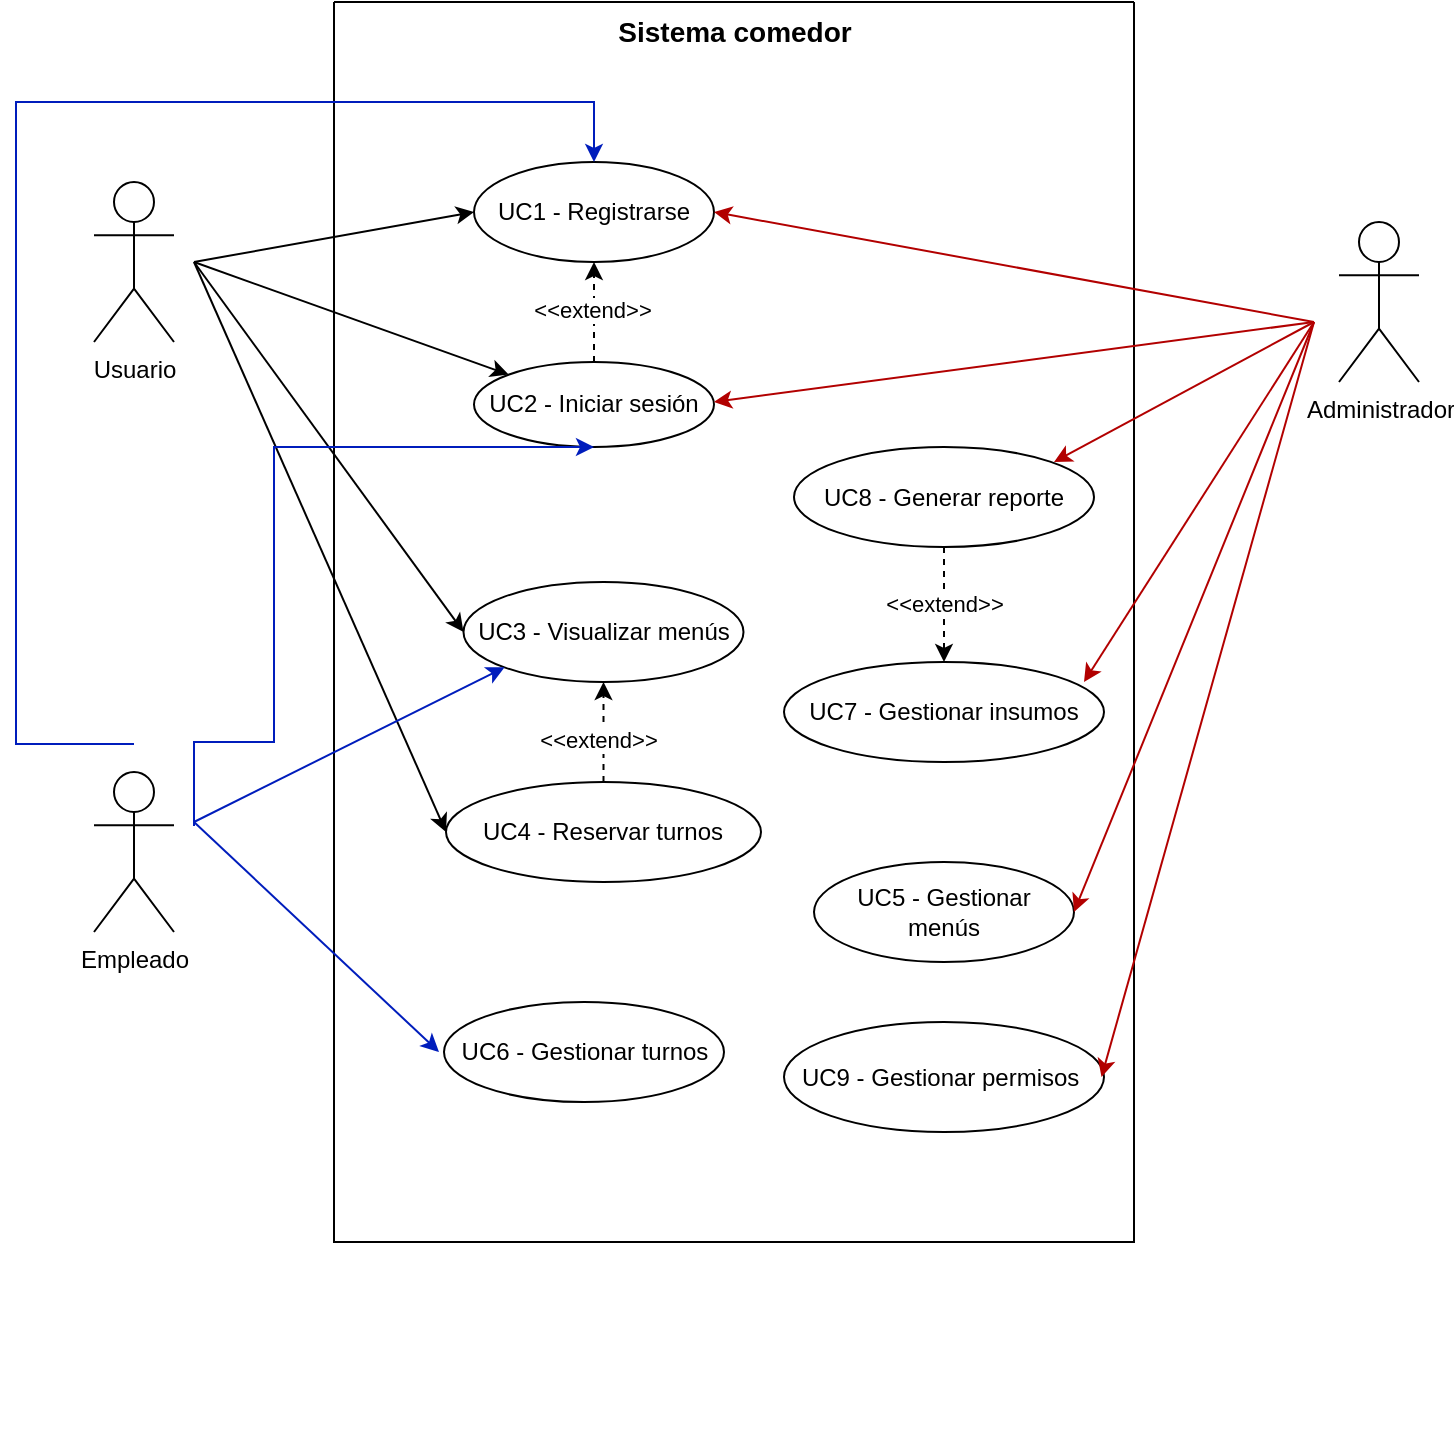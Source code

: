 <mxfile version="27.1.1">
  <diagram name="Página-1" id="jq7HI8CVDHn9WGw6h6wu">
    <mxGraphModel dx="872" dy="455" grid="1" gridSize="10" guides="1" tooltips="1" connect="1" arrows="1" fold="1" page="1" pageScale="1" pageWidth="827" pageHeight="1169" math="0" shadow="0">
      <root>
        <mxCell id="0" />
        <mxCell id="1" parent="0" />
        <mxCell id="BC-XKy0KTJKj_sj_Hdzs-36" style="rounded=0;orthogonalLoop=1;jettySize=auto;html=1;entryX=0;entryY=0.5;entryDx=0;entryDy=0;" parent="1" target="BC-XKy0KTJKj_sj_Hdzs-17" edge="1">
          <mxGeometry relative="1" as="geometry">
            <mxPoint x="130" y="250" as="sourcePoint" />
          </mxGeometry>
        </mxCell>
        <mxCell id="BC-XKy0KTJKj_sj_Hdzs-1" value="Usuario" style="shape=umlActor;verticalLabelPosition=bottom;verticalAlign=top;html=1;outlineConnect=0;" parent="1" vertex="1">
          <mxGeometry x="80" y="210" width="40" height="80" as="geometry" />
        </mxCell>
        <mxCell id="BC-XKy0KTJKj_sj_Hdzs-3" value="Empleado" style="shape=umlActor;verticalLabelPosition=bottom;verticalAlign=top;html=1;outlineConnect=0;" parent="1" vertex="1">
          <mxGeometry x="80" y="505" width="40" height="80" as="geometry" />
        </mxCell>
        <mxCell id="BC-XKy0KTJKj_sj_Hdzs-4" value="Administrador" style="shape=umlActor;verticalLabelPosition=bottom;verticalAlign=top;html=1;outlineConnect=0;" parent="1" vertex="1">
          <mxGeometry x="702.5" y="230" width="40" height="80" as="geometry" />
        </mxCell>
        <mxCell id="BC-XKy0KTJKj_sj_Hdzs-33" value="" style="group" parent="1" vertex="1" connectable="0">
          <mxGeometry x="200" y="120" width="400" height="720" as="geometry" />
        </mxCell>
        <mxCell id="BC-XKy0KTJKj_sj_Hdzs-31" value="" style="swimlane;startSize=0;" parent="BC-XKy0KTJKj_sj_Hdzs-33" vertex="1">
          <mxGeometry width="400" height="620" as="geometry">
            <mxRectangle x="420" y="60" width="50" height="40" as="alternateBounds" />
          </mxGeometry>
        </mxCell>
        <mxCell id="BC-XKy0KTJKj_sj_Hdzs-32" value="&lt;b&gt;&lt;font style=&quot;font-size: 14px;&quot;&gt;Sistema comedor&lt;/font&gt;&lt;/b&gt;" style="text;html=1;align=center;verticalAlign=middle;resizable=0;points=[];autosize=1;strokeColor=none;fillColor=none;" parent="BC-XKy0KTJKj_sj_Hdzs-31" vertex="1">
          <mxGeometry x="130.001" width="140" height="30" as="geometry" />
        </mxCell>
        <mxCell id="BC-XKy0KTJKj_sj_Hdzs-18" value="" style="group" parent="BC-XKy0KTJKj_sj_Hdzs-31" vertex="1" connectable="0">
          <mxGeometry x="70" y="80" width="120" height="50" as="geometry" />
        </mxCell>
        <mxCell id="BC-XKy0KTJKj_sj_Hdzs-17" value="" style="ellipse;whiteSpace=wrap;html=1;" parent="BC-XKy0KTJKj_sj_Hdzs-18" vertex="1">
          <mxGeometry width="120" height="50" as="geometry" />
        </mxCell>
        <mxCell id="BC-XKy0KTJKj_sj_Hdzs-7" value="UC1 - Registrarse" style="text;html=1;align=center;verticalAlign=middle;whiteSpace=wrap;rounded=0;" parent="BC-XKy0KTJKj_sj_Hdzs-18" vertex="1">
          <mxGeometry x="5" y="10" width="110" height="30" as="geometry" />
        </mxCell>
        <mxCell id="BC-XKy0KTJKj_sj_Hdzs-20" value="" style="group" parent="BC-XKy0KTJKj_sj_Hdzs-31" vertex="1" connectable="0">
          <mxGeometry x="65" y="180" width="130" height="42.5" as="geometry" />
        </mxCell>
        <mxCell id="BC-XKy0KTJKj_sj_Hdzs-19" value="" style="ellipse;whiteSpace=wrap;html=1;" parent="BC-XKy0KTJKj_sj_Hdzs-20" vertex="1">
          <mxGeometry x="5" width="120" height="42.5" as="geometry" />
        </mxCell>
        <mxCell id="BC-XKy0KTJKj_sj_Hdzs-8" value="UC2 - Iniciar sesión" style="text;html=1;align=center;verticalAlign=middle;whiteSpace=wrap;rounded=0;" parent="BC-XKy0KTJKj_sj_Hdzs-20" vertex="1">
          <mxGeometry y="6.25" width="130" height="30" as="geometry" />
        </mxCell>
        <mxCell id="BC-XKy0KTJKj_sj_Hdzs-35" style="edgeStyle=orthogonalEdgeStyle;rounded=0;orthogonalLoop=1;jettySize=auto;html=1;exitX=0.5;exitY=1;exitDx=0;exitDy=0;" parent="BC-XKy0KTJKj_sj_Hdzs-20" source="BC-XKy0KTJKj_sj_Hdzs-8" target="BC-XKy0KTJKj_sj_Hdzs-8" edge="1">
          <mxGeometry relative="1" as="geometry" />
        </mxCell>
        <mxCell id="BC-XKy0KTJKj_sj_Hdzs-22" value="" style="group" parent="BC-XKy0KTJKj_sj_Hdzs-31" vertex="1" connectable="0">
          <mxGeometry x="64.75" y="290" width="140" height="50" as="geometry" />
        </mxCell>
        <mxCell id="BC-XKy0KTJKj_sj_Hdzs-21" value="" style="ellipse;whiteSpace=wrap;html=1;" parent="BC-XKy0KTJKj_sj_Hdzs-22" vertex="1">
          <mxGeometry width="140" height="50" as="geometry" />
        </mxCell>
        <mxCell id="BC-XKy0KTJKj_sj_Hdzs-9" value="UC3 - Visualizar menús" style="text;html=1;align=center;verticalAlign=middle;whiteSpace=wrap;rounded=0;" parent="BC-XKy0KTJKj_sj_Hdzs-22" vertex="1">
          <mxGeometry y="10" width="140" height="30" as="geometry" />
        </mxCell>
        <mxCell id="BC-XKy0KTJKj_sj_Hdzs-16" value="" style="group" parent="BC-XKy0KTJKj_sj_Hdzs-31" vertex="1" connectable="0">
          <mxGeometry x="56" y="390" width="157.5" height="50" as="geometry" />
        </mxCell>
        <mxCell id="BC-XKy0KTJKj_sj_Hdzs-15" value="" style="ellipse;whiteSpace=wrap;html=1;" parent="BC-XKy0KTJKj_sj_Hdzs-16" vertex="1">
          <mxGeometry width="157.5" height="50" as="geometry" />
        </mxCell>
        <mxCell id="BC-XKy0KTJKj_sj_Hdzs-10" value="UC4 - Reservar turnos" style="text;html=1;align=center;verticalAlign=middle;whiteSpace=wrap;rounded=0;" parent="BC-XKy0KTJKj_sj_Hdzs-16" vertex="1">
          <mxGeometry x="11.25" y="10" width="135" height="30" as="geometry" />
        </mxCell>
        <mxCell id="BC-XKy0KTJKj_sj_Hdzs-26" value="" style="group" parent="BC-XKy0KTJKj_sj_Hdzs-31" vertex="1" connectable="0">
          <mxGeometry x="230" y="222.5" width="150" height="50" as="geometry" />
        </mxCell>
        <mxCell id="BC-XKy0KTJKj_sj_Hdzs-25" value="" style="ellipse;whiteSpace=wrap;html=1;" parent="BC-XKy0KTJKj_sj_Hdzs-26" vertex="1">
          <mxGeometry width="150" height="50" as="geometry" />
        </mxCell>
        <mxCell id="BC-XKy0KTJKj_sj_Hdzs-14" value="UC8 - Generar reporte" style="text;html=1;align=center;verticalAlign=middle;whiteSpace=wrap;rounded=0;" parent="BC-XKy0KTJKj_sj_Hdzs-26" vertex="1">
          <mxGeometry x="10" y="10" width="130" height="30" as="geometry" />
        </mxCell>
        <mxCell id="BC-XKy0KTJKj_sj_Hdzs-30" value="" style="group" parent="BC-XKy0KTJKj_sj_Hdzs-31" vertex="1" connectable="0">
          <mxGeometry x="52.5" y="500" width="145" height="50" as="geometry" />
        </mxCell>
        <mxCell id="BC-XKy0KTJKj_sj_Hdzs-29" value="" style="ellipse;whiteSpace=wrap;html=1;" parent="BC-XKy0KTJKj_sj_Hdzs-30" vertex="1">
          <mxGeometry x="2.5" width="140" height="50" as="geometry" />
        </mxCell>
        <mxCell id="BC-XKy0KTJKj_sj_Hdzs-11" value="UC6 - Gestionar turnos" style="text;html=1;align=center;verticalAlign=middle;whiteSpace=wrap;rounded=0;" parent="BC-XKy0KTJKj_sj_Hdzs-30" vertex="1">
          <mxGeometry y="10" width="145" height="30" as="geometry" />
        </mxCell>
        <mxCell id="BC-XKy0KTJKj_sj_Hdzs-28" value="" style="group" parent="BC-XKy0KTJKj_sj_Hdzs-31" vertex="1" connectable="0">
          <mxGeometry x="240" y="430" width="130" height="50" as="geometry" />
        </mxCell>
        <mxCell id="BC-XKy0KTJKj_sj_Hdzs-27" value="" style="ellipse;whiteSpace=wrap;html=1;" parent="BC-XKy0KTJKj_sj_Hdzs-28" vertex="1">
          <mxGeometry width="130" height="50" as="geometry" />
        </mxCell>
        <mxCell id="BC-XKy0KTJKj_sj_Hdzs-12" value="UC5 - Gestionar menús" style="text;html=1;align=center;verticalAlign=middle;whiteSpace=wrap;rounded=0;" parent="BC-XKy0KTJKj_sj_Hdzs-28" vertex="1">
          <mxGeometry x="10" y="10" width="110" height="30" as="geometry" />
        </mxCell>
        <mxCell id="BC-XKy0KTJKj_sj_Hdzs-24" value="" style="group" parent="BC-XKy0KTJKj_sj_Hdzs-31" vertex="1" connectable="0">
          <mxGeometry x="225" y="330" width="160" height="50" as="geometry" />
        </mxCell>
        <mxCell id="BC-XKy0KTJKj_sj_Hdzs-23" value="" style="ellipse;whiteSpace=wrap;html=1;" parent="BC-XKy0KTJKj_sj_Hdzs-24" vertex="1">
          <mxGeometry width="160" height="50" as="geometry" />
        </mxCell>
        <mxCell id="BC-XKy0KTJKj_sj_Hdzs-13" value="UC7 - Gestionar insumos" style="text;html=1;align=center;verticalAlign=middle;whiteSpace=wrap;rounded=0;" parent="BC-XKy0KTJKj_sj_Hdzs-24" vertex="1">
          <mxGeometry x="10" y="10" width="140" height="30" as="geometry" />
        </mxCell>
        <mxCell id="BC-XKy0KTJKj_sj_Hdzs-41" style="rounded=0;orthogonalLoop=1;jettySize=auto;html=1;exitX=0.5;exitY=0;exitDx=0;exitDy=0;entryX=0.5;entryY=1;entryDx=0;entryDy=0;dashed=1;" parent="BC-XKy0KTJKj_sj_Hdzs-31" source="BC-XKy0KTJKj_sj_Hdzs-19" target="BC-XKy0KTJKj_sj_Hdzs-17" edge="1">
          <mxGeometry relative="1" as="geometry" />
        </mxCell>
        <mxCell id="BC-XKy0KTJKj_sj_Hdzs-42" value="&amp;lt;&amp;lt;extend&amp;gt;&amp;gt;" style="edgeLabel;html=1;align=center;verticalAlign=middle;resizable=0;points=[];" parent="BC-XKy0KTJKj_sj_Hdzs-41" vertex="1" connectable="0">
          <mxGeometry x="0.038" y="1" relative="1" as="geometry">
            <mxPoint as="offset" />
          </mxGeometry>
        </mxCell>
        <mxCell id="BC-XKy0KTJKj_sj_Hdzs-51" style="edgeStyle=orthogonalEdgeStyle;rounded=0;orthogonalLoop=1;jettySize=auto;html=1;exitX=0.5;exitY=0;exitDx=0;exitDy=0;entryX=0.5;entryY=1;entryDx=0;entryDy=0;dashed=1;" parent="BC-XKy0KTJKj_sj_Hdzs-31" source="BC-XKy0KTJKj_sj_Hdzs-15" target="BC-XKy0KTJKj_sj_Hdzs-21" edge="1">
          <mxGeometry relative="1" as="geometry" />
        </mxCell>
        <mxCell id="BC-XKy0KTJKj_sj_Hdzs-52" value="&amp;lt;&amp;lt;extend&amp;gt;&amp;gt;" style="edgeLabel;html=1;align=center;verticalAlign=middle;resizable=0;points=[];" parent="BC-XKy0KTJKj_sj_Hdzs-51" vertex="1" connectable="0">
          <mxGeometry x="-0.146" y="3" relative="1" as="geometry">
            <mxPoint as="offset" />
          </mxGeometry>
        </mxCell>
        <mxCell id="vFySMu_XQHvGoVWzIunK-1" style="rounded=0;orthogonalLoop=1;jettySize=auto;html=1;dashed=1;entryX=0.5;entryY=0;entryDx=0;entryDy=0;exitX=0.5;exitY=1;exitDx=0;exitDy=0;" parent="BC-XKy0KTJKj_sj_Hdzs-31" source="BC-XKy0KTJKj_sj_Hdzs-25" target="BC-XKy0KTJKj_sj_Hdzs-23" edge="1">
          <mxGeometry relative="1" as="geometry">
            <mxPoint x="305" y="280" as="sourcePoint" />
            <mxPoint x="340" y="330" as="targetPoint" />
          </mxGeometry>
        </mxCell>
        <mxCell id="vFySMu_XQHvGoVWzIunK-2" value="&amp;lt;&amp;lt;extend&amp;gt;&amp;gt;" style="edgeLabel;html=1;align=center;verticalAlign=middle;resizable=0;points=[];" parent="vFySMu_XQHvGoVWzIunK-1" vertex="1" connectable="0">
          <mxGeometry x="0.038" y="1" relative="1" as="geometry">
            <mxPoint x="-1" y="-2" as="offset" />
          </mxGeometry>
        </mxCell>
        <mxCell id="KyWbnpz00Ewh_yjpi0op-3" value="" style="group" vertex="1" connectable="0" parent="BC-XKy0KTJKj_sj_Hdzs-31">
          <mxGeometry x="225" y="510" width="160" height="55" as="geometry" />
        </mxCell>
        <mxCell id="KyWbnpz00Ewh_yjpi0op-2" value="" style="ellipse;whiteSpace=wrap;html=1;" vertex="1" parent="KyWbnpz00Ewh_yjpi0op-3">
          <mxGeometry width="160" height="55" as="geometry" />
        </mxCell>
        <mxCell id="KyWbnpz00Ewh_yjpi0op-1" value="UC9 - Gestionar permisos&amp;nbsp;" style="text;html=1;align=center;verticalAlign=middle;whiteSpace=wrap;rounded=0;" vertex="1" parent="KyWbnpz00Ewh_yjpi0op-3">
          <mxGeometry x="1.25" y="12.5" width="157.5" height="30" as="geometry" />
        </mxCell>
        <mxCell id="BC-XKy0KTJKj_sj_Hdzs-38" value="" style="endArrow=classic;html=1;rounded=0;entryX=0;entryY=0;entryDx=0;entryDy=0;" parent="1" target="BC-XKy0KTJKj_sj_Hdzs-19" edge="1">
          <mxGeometry width="50" height="50" relative="1" as="geometry">
            <mxPoint x="130" y="250" as="sourcePoint" />
            <mxPoint x="260" y="320" as="targetPoint" />
          </mxGeometry>
        </mxCell>
        <mxCell id="BC-XKy0KTJKj_sj_Hdzs-39" value="" style="endArrow=classic;html=1;rounded=0;entryX=0;entryY=0.5;entryDx=0;entryDy=0;" parent="1" target="BC-XKy0KTJKj_sj_Hdzs-9" edge="1">
          <mxGeometry width="50" height="50" relative="1" as="geometry">
            <mxPoint x="130" y="250" as="sourcePoint" />
            <mxPoint x="520" y="360" as="targetPoint" />
          </mxGeometry>
        </mxCell>
        <mxCell id="BC-XKy0KTJKj_sj_Hdzs-40" value="" style="endArrow=classic;html=1;rounded=0;entryX=0;entryY=0.5;entryDx=0;entryDy=0;" parent="1" target="BC-XKy0KTJKj_sj_Hdzs-15" edge="1">
          <mxGeometry width="50" height="50" relative="1" as="geometry">
            <mxPoint x="130" y="250" as="sourcePoint" />
            <mxPoint x="330" y="400" as="targetPoint" />
          </mxGeometry>
        </mxCell>
        <mxCell id="BC-XKy0KTJKj_sj_Hdzs-43" value="" style="endArrow=classic;html=1;rounded=0;entryX=0;entryY=1;entryDx=0;entryDy=0;fillColor=#0050ef;strokeColor=#001DBC;" parent="1" target="BC-XKy0KTJKj_sj_Hdzs-21" edge="1">
          <mxGeometry width="50" height="50" relative="1" as="geometry">
            <mxPoint x="130" y="530" as="sourcePoint" />
            <mxPoint x="330" y="400" as="targetPoint" />
          </mxGeometry>
        </mxCell>
        <mxCell id="BC-XKy0KTJKj_sj_Hdzs-45" value="" style="endArrow=classic;html=1;rounded=0;entryX=0.5;entryY=1;entryDx=0;entryDy=0;fillColor=#0050ef;strokeColor=#001DBC;edgeStyle=orthogonalEdgeStyle;" parent="1" target="BC-XKy0KTJKj_sj_Hdzs-19" edge="1">
          <mxGeometry width="50" height="50" relative="1" as="geometry">
            <mxPoint x="130" y="532" as="sourcePoint" />
            <mxPoint x="330" y="400" as="targetPoint" />
            <Array as="points">
              <mxPoint x="130" y="532" />
              <mxPoint x="130" y="490" />
              <mxPoint x="170" y="490" />
              <mxPoint x="170" y="342" />
            </Array>
          </mxGeometry>
        </mxCell>
        <mxCell id="BC-XKy0KTJKj_sj_Hdzs-46" value="" style="endArrow=classic;html=1;rounded=0;edgeStyle=orthogonalEdgeStyle;entryX=0.5;entryY=0;entryDx=0;entryDy=0;fillColor=#0050ef;strokeColor=#001DBC;" parent="1" target="BC-XKy0KTJKj_sj_Hdzs-17" edge="1">
          <mxGeometry width="50" height="50" relative="1" as="geometry">
            <mxPoint x="100" y="491" as="sourcePoint" />
            <mxPoint x="40" y="130" as="targetPoint" />
            <Array as="points">
              <mxPoint x="100" y="491" />
              <mxPoint x="41" y="491" />
              <mxPoint x="41" y="170" />
              <mxPoint x="330" y="170" />
            </Array>
          </mxGeometry>
        </mxCell>
        <mxCell id="BC-XKy0KTJKj_sj_Hdzs-48" value="" style="endArrow=classic;html=1;rounded=0;fillColor=#e51400;strokeColor=#B20000;" parent="1" edge="1">
          <mxGeometry width="50" height="50" relative="1" as="geometry">
            <mxPoint x="690" y="280" as="sourcePoint" />
            <mxPoint x="390" y="225" as="targetPoint" />
          </mxGeometry>
        </mxCell>
        <mxCell id="BC-XKy0KTJKj_sj_Hdzs-49" value="" style="endArrow=classic;html=1;rounded=0;fillColor=#e51400;strokeColor=#B20000;" parent="1" edge="1">
          <mxGeometry width="50" height="50" relative="1" as="geometry">
            <mxPoint x="690" y="280" as="sourcePoint" />
            <mxPoint x="390" y="320" as="targetPoint" />
          </mxGeometry>
        </mxCell>
        <mxCell id="BC-XKy0KTJKj_sj_Hdzs-50" value="" style="endArrow=classic;html=1;rounded=0;entryX=0.923;entryY=-0.083;entryDx=0;entryDy=0;entryPerimeter=0;fillColor=#e51400;strokeColor=#B20000;" parent="1" target="BC-XKy0KTJKj_sj_Hdzs-14" edge="1">
          <mxGeometry width="50" height="50" relative="1" as="geometry">
            <mxPoint x="690" y="280" as="sourcePoint" />
            <mxPoint x="470" y="360" as="targetPoint" />
          </mxGeometry>
        </mxCell>
        <mxCell id="BC-XKy0KTJKj_sj_Hdzs-53" value="" style="endArrow=classic;html=1;rounded=0;entryX=1;entryY=0;entryDx=0;entryDy=0;fillColor=#e51400;strokeColor=#B20000;" parent="1" target="BC-XKy0KTJKj_sj_Hdzs-13" edge="1">
          <mxGeometry width="50" height="50" relative="1" as="geometry">
            <mxPoint x="690" y="280" as="sourcePoint" />
            <mxPoint x="470" y="480" as="targetPoint" />
          </mxGeometry>
        </mxCell>
        <mxCell id="BC-XKy0KTJKj_sj_Hdzs-54" value="" style="endArrow=classic;html=1;rounded=0;entryX=1;entryY=0.5;entryDx=0;entryDy=0;fillColor=#e51400;strokeColor=#B20000;" parent="1" target="BC-XKy0KTJKj_sj_Hdzs-27" edge="1">
          <mxGeometry width="50" height="50" relative="1" as="geometry">
            <mxPoint x="690" y="280" as="sourcePoint" />
            <mxPoint x="470" y="480" as="targetPoint" />
          </mxGeometry>
        </mxCell>
        <mxCell id="BC-XKy0KTJKj_sj_Hdzs-55" value="" style="endArrow=classic;html=1;rounded=0;entryX=0;entryY=0.5;entryDx=0;entryDy=0;fillColor=#0050ef;strokeColor=#001DBC;" parent="1" target="BC-XKy0KTJKj_sj_Hdzs-11" edge="1">
          <mxGeometry width="50" height="50" relative="1" as="geometry">
            <mxPoint x="130" y="530" as="sourcePoint" />
            <mxPoint x="470" y="480" as="targetPoint" />
          </mxGeometry>
        </mxCell>
        <mxCell id="KyWbnpz00Ewh_yjpi0op-4" value="" style="endArrow=classic;html=1;rounded=0;entryX=1;entryY=0.5;entryDx=0;entryDy=0;fillColor=#e51400;strokeColor=#B20000;" edge="1" parent="1" target="KyWbnpz00Ewh_yjpi0op-1">
          <mxGeometry width="50" height="50" relative="1" as="geometry">
            <mxPoint x="690" y="280" as="sourcePoint" />
            <mxPoint x="440" y="420" as="targetPoint" />
          </mxGeometry>
        </mxCell>
      </root>
    </mxGraphModel>
  </diagram>
</mxfile>
